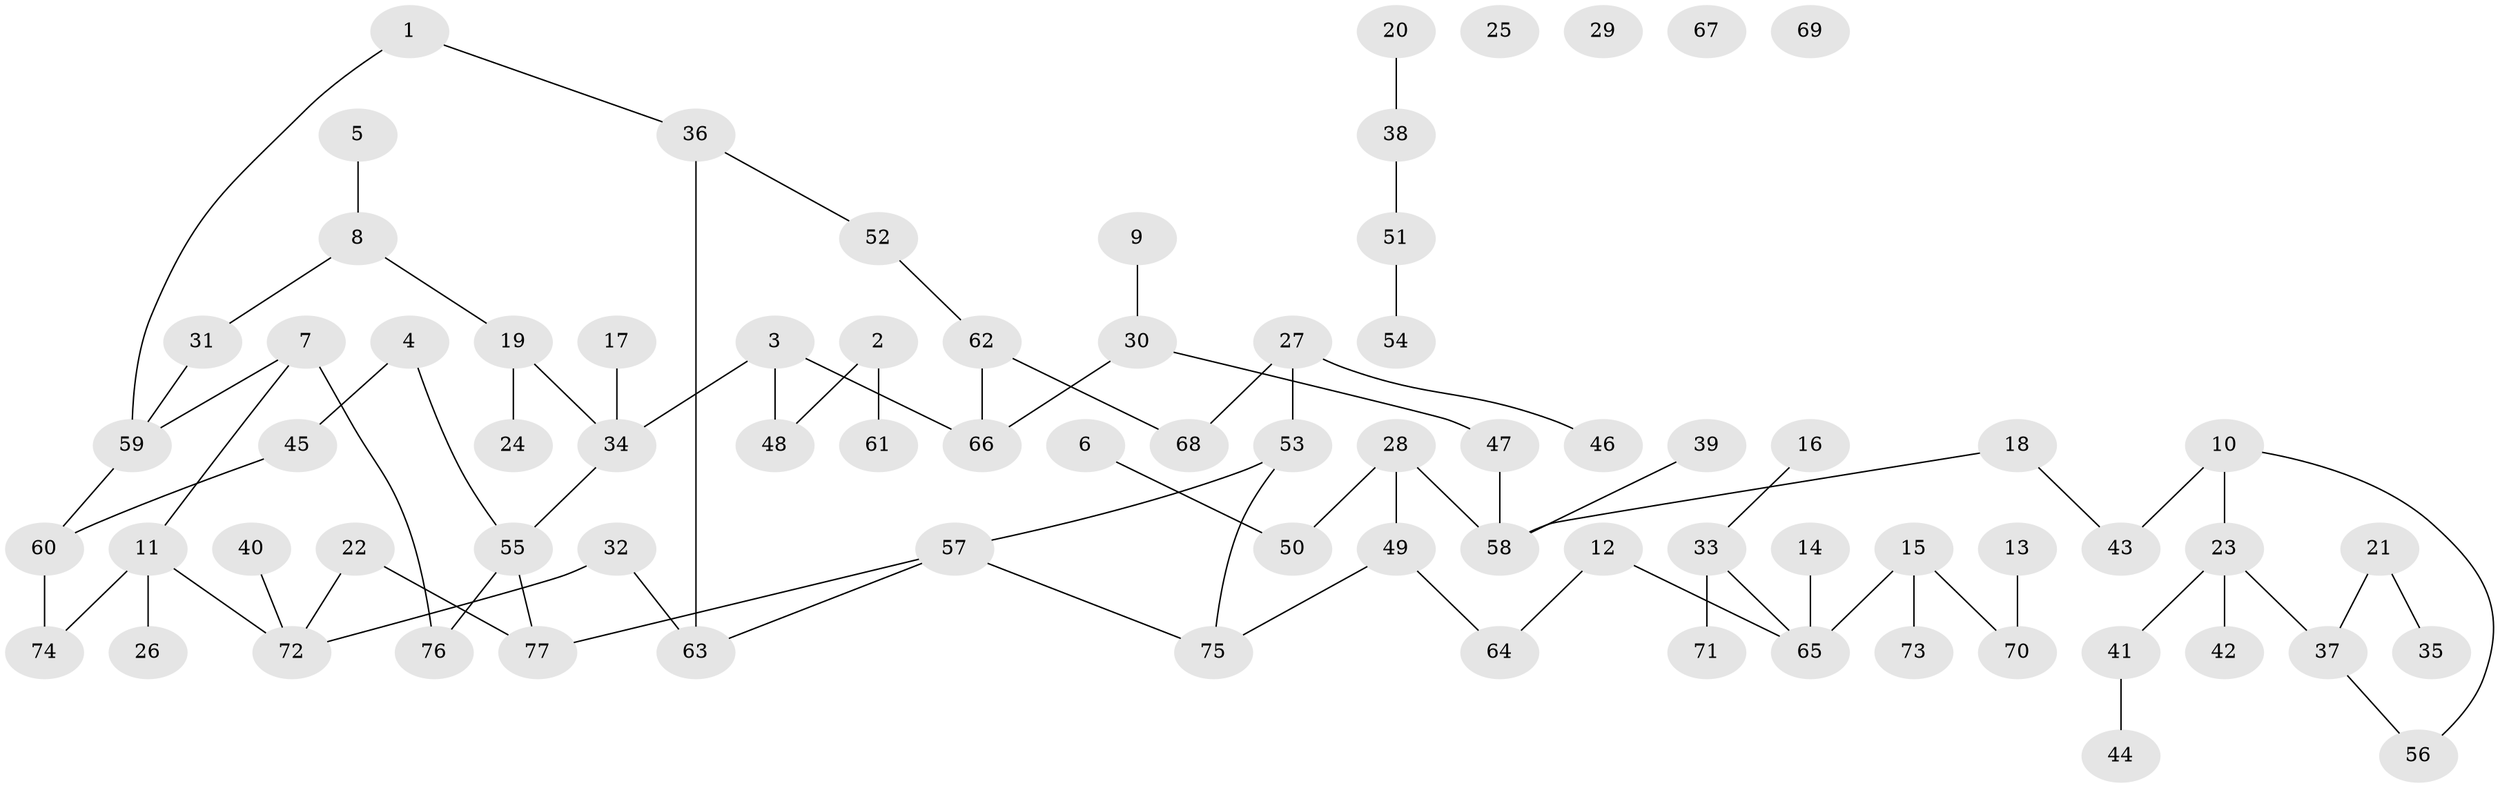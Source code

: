 // coarse degree distribution, {1: 0.2571428571428571, 3: 0.22857142857142856, 4: 0.17142857142857143, 5: 0.02857142857142857, 2: 0.3142857142857143}
// Generated by graph-tools (version 1.1) at 2025/48/03/04/25 22:48:35]
// undirected, 77 vertices, 82 edges
graph export_dot {
  node [color=gray90,style=filled];
  1;
  2;
  3;
  4;
  5;
  6;
  7;
  8;
  9;
  10;
  11;
  12;
  13;
  14;
  15;
  16;
  17;
  18;
  19;
  20;
  21;
  22;
  23;
  24;
  25;
  26;
  27;
  28;
  29;
  30;
  31;
  32;
  33;
  34;
  35;
  36;
  37;
  38;
  39;
  40;
  41;
  42;
  43;
  44;
  45;
  46;
  47;
  48;
  49;
  50;
  51;
  52;
  53;
  54;
  55;
  56;
  57;
  58;
  59;
  60;
  61;
  62;
  63;
  64;
  65;
  66;
  67;
  68;
  69;
  70;
  71;
  72;
  73;
  74;
  75;
  76;
  77;
  1 -- 36;
  1 -- 59;
  2 -- 48;
  2 -- 61;
  3 -- 34;
  3 -- 48;
  3 -- 66;
  4 -- 45;
  4 -- 55;
  5 -- 8;
  6 -- 50;
  7 -- 11;
  7 -- 59;
  7 -- 76;
  8 -- 19;
  8 -- 31;
  9 -- 30;
  10 -- 23;
  10 -- 43;
  10 -- 56;
  11 -- 26;
  11 -- 72;
  11 -- 74;
  12 -- 64;
  12 -- 65;
  13 -- 70;
  14 -- 65;
  15 -- 65;
  15 -- 70;
  15 -- 73;
  16 -- 33;
  17 -- 34;
  18 -- 43;
  18 -- 58;
  19 -- 24;
  19 -- 34;
  20 -- 38;
  21 -- 35;
  21 -- 37;
  22 -- 72;
  22 -- 77;
  23 -- 37;
  23 -- 41;
  23 -- 42;
  27 -- 46;
  27 -- 53;
  27 -- 68;
  28 -- 49;
  28 -- 50;
  28 -- 58;
  30 -- 47;
  30 -- 66;
  31 -- 59;
  32 -- 63;
  32 -- 72;
  33 -- 65;
  33 -- 71;
  34 -- 55;
  36 -- 52;
  36 -- 63;
  37 -- 56;
  38 -- 51;
  39 -- 58;
  40 -- 72;
  41 -- 44;
  45 -- 60;
  47 -- 58;
  49 -- 64;
  49 -- 75;
  51 -- 54;
  52 -- 62;
  53 -- 57;
  53 -- 75;
  55 -- 76;
  55 -- 77;
  57 -- 63;
  57 -- 75;
  57 -- 77;
  59 -- 60;
  60 -- 74;
  62 -- 66;
  62 -- 68;
}
